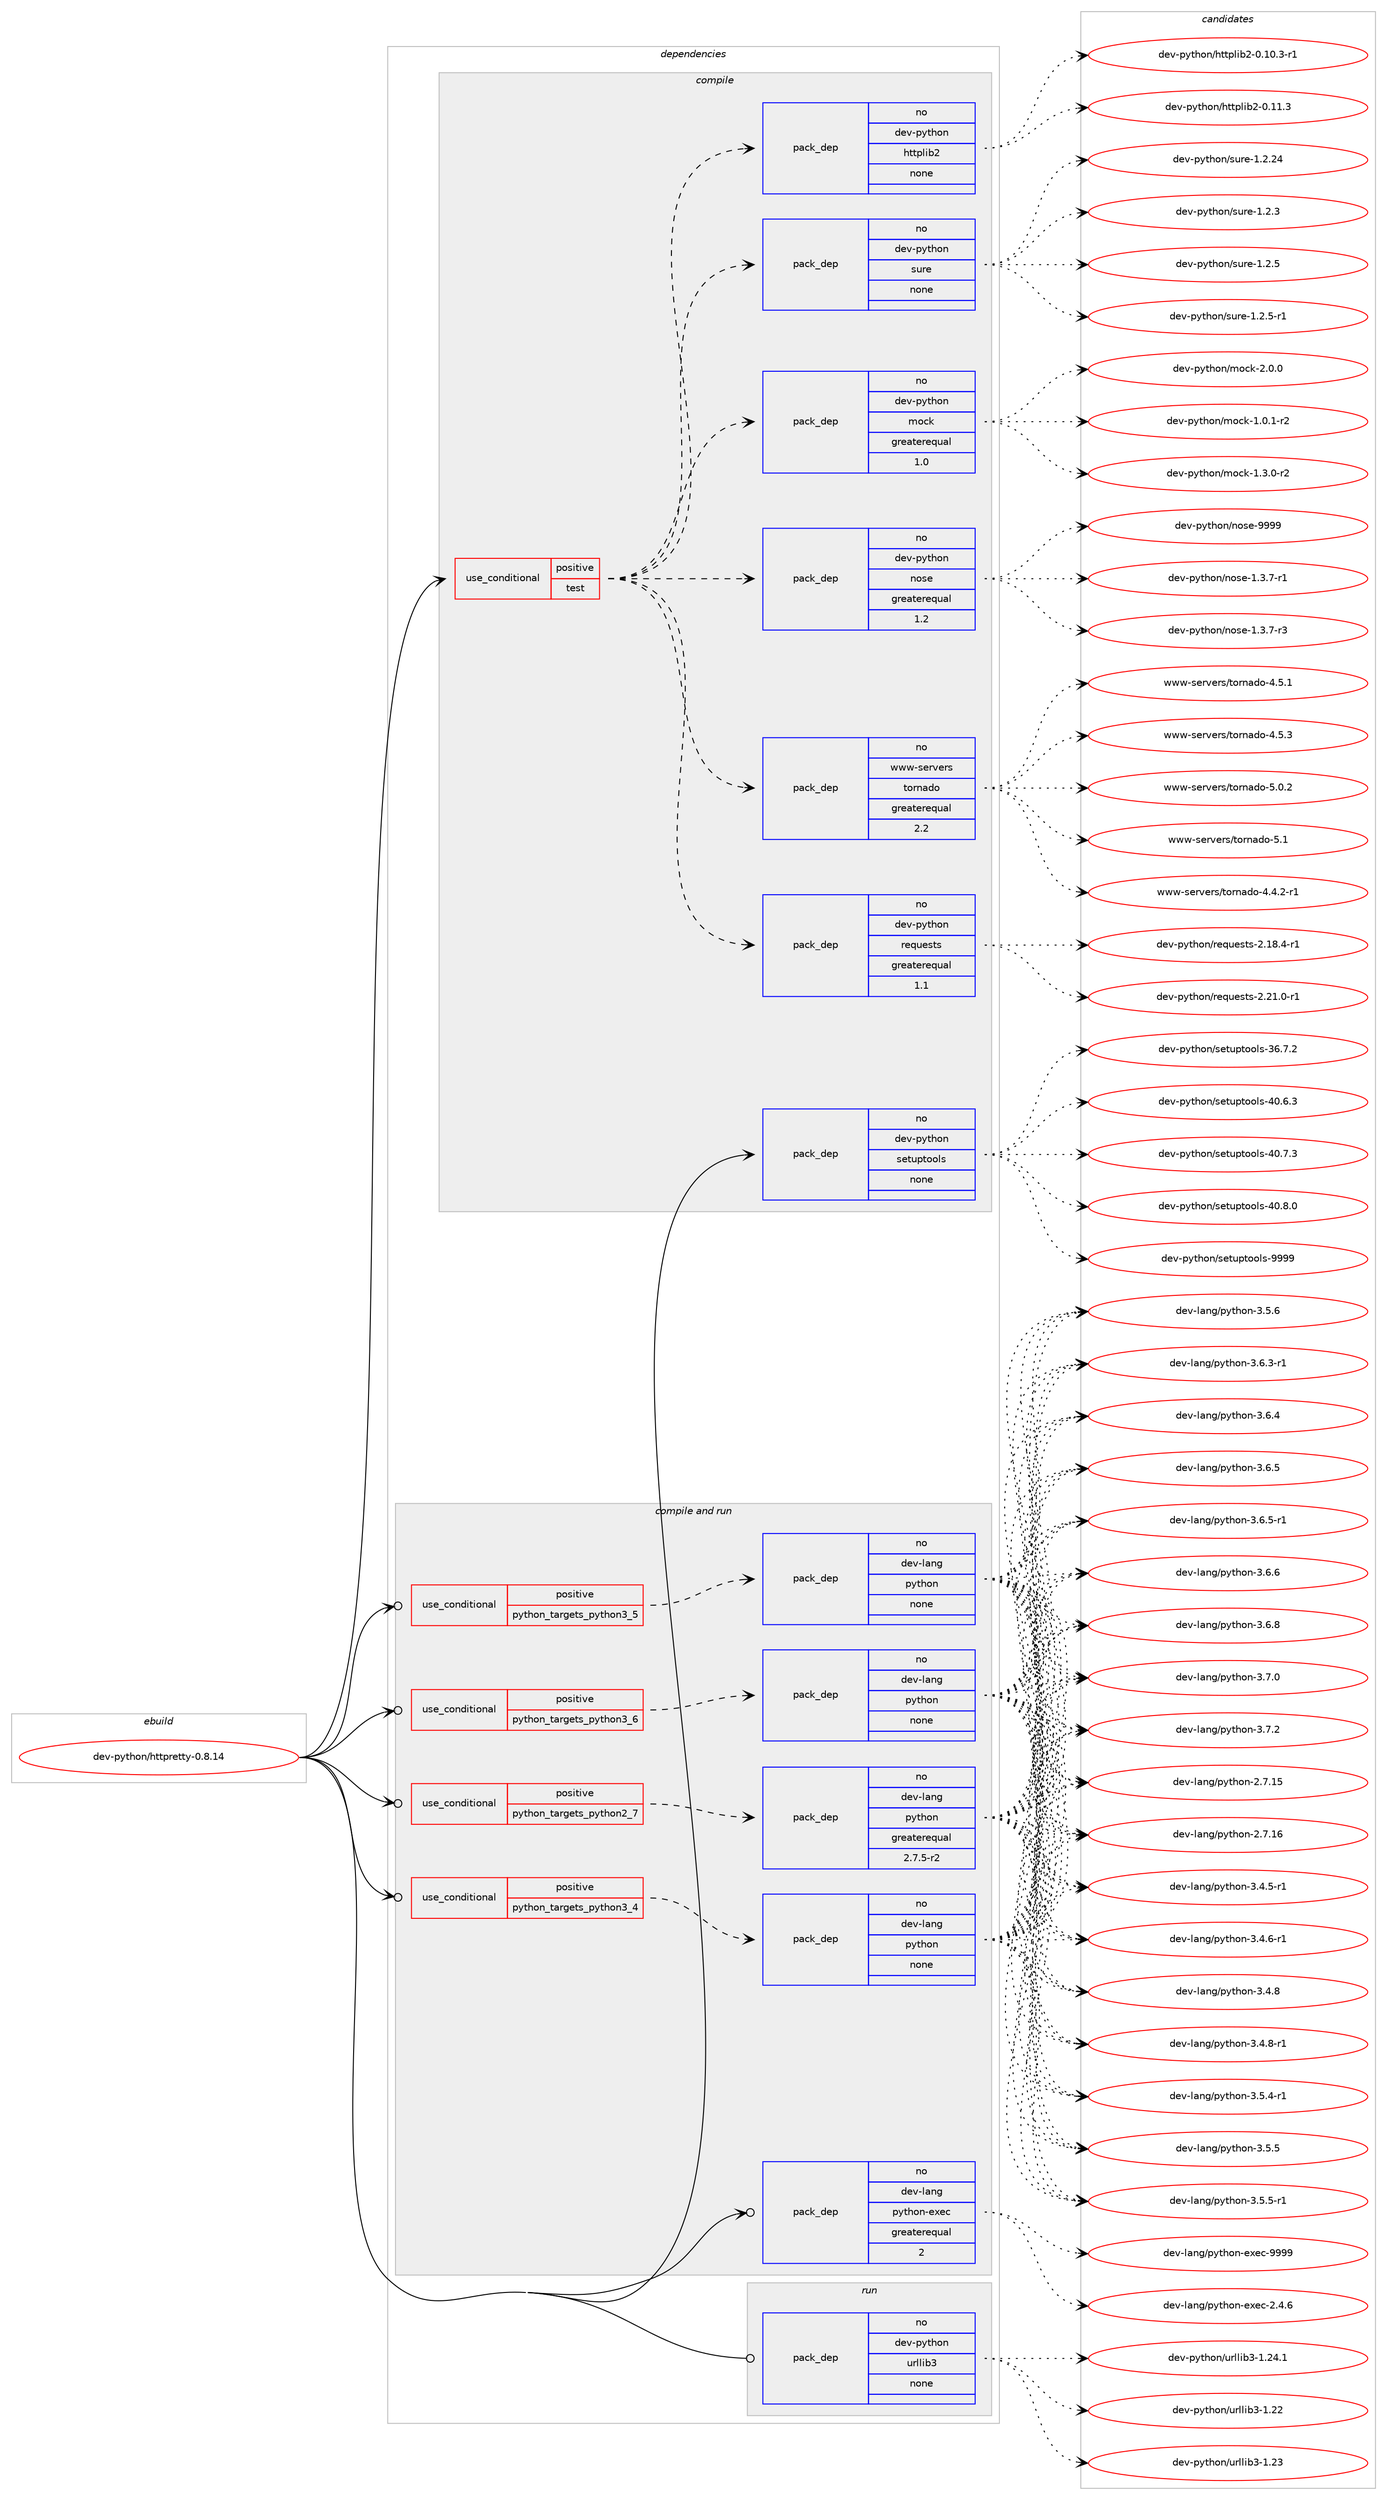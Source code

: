 digraph prolog {

# *************
# Graph options
# *************

newrank=true;
concentrate=true;
compound=true;
graph [rankdir=LR,fontname=Helvetica,fontsize=10,ranksep=1.5];#, ranksep=2.5, nodesep=0.2];
edge  [arrowhead=vee];
node  [fontname=Helvetica,fontsize=10];

# **********
# The ebuild
# **********

subgraph cluster_leftcol {
color=gray;
rank=same;
label=<<i>ebuild</i>>;
id [label="dev-python/httpretty-0.8.14", color=red, width=4, href="../dev-python/httpretty-0.8.14.svg"];
}

# ****************
# The dependencies
# ****************

subgraph cluster_midcol {
color=gray;
label=<<i>dependencies</i>>;
subgraph cluster_compile {
fillcolor="#eeeeee";
style=filled;
label=<<i>compile</i>>;
subgraph cond375488 {
dependency1413056 [label=<<TABLE BORDER="0" CELLBORDER="1" CELLSPACING="0" CELLPADDING="4"><TR><TD ROWSPAN="3" CELLPADDING="10">use_conditional</TD></TR><TR><TD>positive</TD></TR><TR><TD>test</TD></TR></TABLE>>, shape=none, color=red];
subgraph pack1014299 {
dependency1413057 [label=<<TABLE BORDER="0" CELLBORDER="1" CELLSPACING="0" CELLPADDING="4" WIDTH="220"><TR><TD ROWSPAN="6" CELLPADDING="30">pack_dep</TD></TR><TR><TD WIDTH="110">no</TD></TR><TR><TD>dev-python</TD></TR><TR><TD>nose</TD></TR><TR><TD>greaterequal</TD></TR><TR><TD>1.2</TD></TR></TABLE>>, shape=none, color=blue];
}
dependency1413056:e -> dependency1413057:w [weight=20,style="dashed",arrowhead="vee"];
subgraph pack1014300 {
dependency1413058 [label=<<TABLE BORDER="0" CELLBORDER="1" CELLSPACING="0" CELLPADDING="4" WIDTH="220"><TR><TD ROWSPAN="6" CELLPADDING="30">pack_dep</TD></TR><TR><TD WIDTH="110">no</TD></TR><TR><TD>dev-python</TD></TR><TR><TD>mock</TD></TR><TR><TD>greaterequal</TD></TR><TR><TD>1.0</TD></TR></TABLE>>, shape=none, color=blue];
}
dependency1413056:e -> dependency1413058:w [weight=20,style="dashed",arrowhead="vee"];
subgraph pack1014301 {
dependency1413059 [label=<<TABLE BORDER="0" CELLBORDER="1" CELLSPACING="0" CELLPADDING="4" WIDTH="220"><TR><TD ROWSPAN="6" CELLPADDING="30">pack_dep</TD></TR><TR><TD WIDTH="110">no</TD></TR><TR><TD>dev-python</TD></TR><TR><TD>sure</TD></TR><TR><TD>none</TD></TR><TR><TD></TD></TR></TABLE>>, shape=none, color=blue];
}
dependency1413056:e -> dependency1413059:w [weight=20,style="dashed",arrowhead="vee"];
subgraph pack1014302 {
dependency1413060 [label=<<TABLE BORDER="0" CELLBORDER="1" CELLSPACING="0" CELLPADDING="4" WIDTH="220"><TR><TD ROWSPAN="6" CELLPADDING="30">pack_dep</TD></TR><TR><TD WIDTH="110">no</TD></TR><TR><TD>dev-python</TD></TR><TR><TD>httplib2</TD></TR><TR><TD>none</TD></TR><TR><TD></TD></TR></TABLE>>, shape=none, color=blue];
}
dependency1413056:e -> dependency1413060:w [weight=20,style="dashed",arrowhead="vee"];
subgraph pack1014303 {
dependency1413061 [label=<<TABLE BORDER="0" CELLBORDER="1" CELLSPACING="0" CELLPADDING="4" WIDTH="220"><TR><TD ROWSPAN="6" CELLPADDING="30">pack_dep</TD></TR><TR><TD WIDTH="110">no</TD></TR><TR><TD>dev-python</TD></TR><TR><TD>requests</TD></TR><TR><TD>greaterequal</TD></TR><TR><TD>1.1</TD></TR></TABLE>>, shape=none, color=blue];
}
dependency1413056:e -> dependency1413061:w [weight=20,style="dashed",arrowhead="vee"];
subgraph pack1014304 {
dependency1413062 [label=<<TABLE BORDER="0" CELLBORDER="1" CELLSPACING="0" CELLPADDING="4" WIDTH="220"><TR><TD ROWSPAN="6" CELLPADDING="30">pack_dep</TD></TR><TR><TD WIDTH="110">no</TD></TR><TR><TD>www-servers</TD></TR><TR><TD>tornado</TD></TR><TR><TD>greaterequal</TD></TR><TR><TD>2.2</TD></TR></TABLE>>, shape=none, color=blue];
}
dependency1413056:e -> dependency1413062:w [weight=20,style="dashed",arrowhead="vee"];
}
id:e -> dependency1413056:w [weight=20,style="solid",arrowhead="vee"];
subgraph pack1014305 {
dependency1413063 [label=<<TABLE BORDER="0" CELLBORDER="1" CELLSPACING="0" CELLPADDING="4" WIDTH="220"><TR><TD ROWSPAN="6" CELLPADDING="30">pack_dep</TD></TR><TR><TD WIDTH="110">no</TD></TR><TR><TD>dev-python</TD></TR><TR><TD>setuptools</TD></TR><TR><TD>none</TD></TR><TR><TD></TD></TR></TABLE>>, shape=none, color=blue];
}
id:e -> dependency1413063:w [weight=20,style="solid",arrowhead="vee"];
}
subgraph cluster_compileandrun {
fillcolor="#eeeeee";
style=filled;
label=<<i>compile and run</i>>;
subgraph cond375489 {
dependency1413064 [label=<<TABLE BORDER="0" CELLBORDER="1" CELLSPACING="0" CELLPADDING="4"><TR><TD ROWSPAN="3" CELLPADDING="10">use_conditional</TD></TR><TR><TD>positive</TD></TR><TR><TD>python_targets_python2_7</TD></TR></TABLE>>, shape=none, color=red];
subgraph pack1014306 {
dependency1413065 [label=<<TABLE BORDER="0" CELLBORDER="1" CELLSPACING="0" CELLPADDING="4" WIDTH="220"><TR><TD ROWSPAN="6" CELLPADDING="30">pack_dep</TD></TR><TR><TD WIDTH="110">no</TD></TR><TR><TD>dev-lang</TD></TR><TR><TD>python</TD></TR><TR><TD>greaterequal</TD></TR><TR><TD>2.7.5-r2</TD></TR></TABLE>>, shape=none, color=blue];
}
dependency1413064:e -> dependency1413065:w [weight=20,style="dashed",arrowhead="vee"];
}
id:e -> dependency1413064:w [weight=20,style="solid",arrowhead="odotvee"];
subgraph cond375490 {
dependency1413066 [label=<<TABLE BORDER="0" CELLBORDER="1" CELLSPACING="0" CELLPADDING="4"><TR><TD ROWSPAN="3" CELLPADDING="10">use_conditional</TD></TR><TR><TD>positive</TD></TR><TR><TD>python_targets_python3_4</TD></TR></TABLE>>, shape=none, color=red];
subgraph pack1014307 {
dependency1413067 [label=<<TABLE BORDER="0" CELLBORDER="1" CELLSPACING="0" CELLPADDING="4" WIDTH="220"><TR><TD ROWSPAN="6" CELLPADDING="30">pack_dep</TD></TR><TR><TD WIDTH="110">no</TD></TR><TR><TD>dev-lang</TD></TR><TR><TD>python</TD></TR><TR><TD>none</TD></TR><TR><TD></TD></TR></TABLE>>, shape=none, color=blue];
}
dependency1413066:e -> dependency1413067:w [weight=20,style="dashed",arrowhead="vee"];
}
id:e -> dependency1413066:w [weight=20,style="solid",arrowhead="odotvee"];
subgraph cond375491 {
dependency1413068 [label=<<TABLE BORDER="0" CELLBORDER="1" CELLSPACING="0" CELLPADDING="4"><TR><TD ROWSPAN="3" CELLPADDING="10">use_conditional</TD></TR><TR><TD>positive</TD></TR><TR><TD>python_targets_python3_5</TD></TR></TABLE>>, shape=none, color=red];
subgraph pack1014308 {
dependency1413069 [label=<<TABLE BORDER="0" CELLBORDER="1" CELLSPACING="0" CELLPADDING="4" WIDTH="220"><TR><TD ROWSPAN="6" CELLPADDING="30">pack_dep</TD></TR><TR><TD WIDTH="110">no</TD></TR><TR><TD>dev-lang</TD></TR><TR><TD>python</TD></TR><TR><TD>none</TD></TR><TR><TD></TD></TR></TABLE>>, shape=none, color=blue];
}
dependency1413068:e -> dependency1413069:w [weight=20,style="dashed",arrowhead="vee"];
}
id:e -> dependency1413068:w [weight=20,style="solid",arrowhead="odotvee"];
subgraph cond375492 {
dependency1413070 [label=<<TABLE BORDER="0" CELLBORDER="1" CELLSPACING="0" CELLPADDING="4"><TR><TD ROWSPAN="3" CELLPADDING="10">use_conditional</TD></TR><TR><TD>positive</TD></TR><TR><TD>python_targets_python3_6</TD></TR></TABLE>>, shape=none, color=red];
subgraph pack1014309 {
dependency1413071 [label=<<TABLE BORDER="0" CELLBORDER="1" CELLSPACING="0" CELLPADDING="4" WIDTH="220"><TR><TD ROWSPAN="6" CELLPADDING="30">pack_dep</TD></TR><TR><TD WIDTH="110">no</TD></TR><TR><TD>dev-lang</TD></TR><TR><TD>python</TD></TR><TR><TD>none</TD></TR><TR><TD></TD></TR></TABLE>>, shape=none, color=blue];
}
dependency1413070:e -> dependency1413071:w [weight=20,style="dashed",arrowhead="vee"];
}
id:e -> dependency1413070:w [weight=20,style="solid",arrowhead="odotvee"];
subgraph pack1014310 {
dependency1413072 [label=<<TABLE BORDER="0" CELLBORDER="1" CELLSPACING="0" CELLPADDING="4" WIDTH="220"><TR><TD ROWSPAN="6" CELLPADDING="30">pack_dep</TD></TR><TR><TD WIDTH="110">no</TD></TR><TR><TD>dev-lang</TD></TR><TR><TD>python-exec</TD></TR><TR><TD>greaterequal</TD></TR><TR><TD>2</TD></TR></TABLE>>, shape=none, color=blue];
}
id:e -> dependency1413072:w [weight=20,style="solid",arrowhead="odotvee"];
}
subgraph cluster_run {
fillcolor="#eeeeee";
style=filled;
label=<<i>run</i>>;
subgraph pack1014311 {
dependency1413073 [label=<<TABLE BORDER="0" CELLBORDER="1" CELLSPACING="0" CELLPADDING="4" WIDTH="220"><TR><TD ROWSPAN="6" CELLPADDING="30">pack_dep</TD></TR><TR><TD WIDTH="110">no</TD></TR><TR><TD>dev-python</TD></TR><TR><TD>urllib3</TD></TR><TR><TD>none</TD></TR><TR><TD></TD></TR></TABLE>>, shape=none, color=blue];
}
id:e -> dependency1413073:w [weight=20,style="solid",arrowhead="odot"];
}
}

# **************
# The candidates
# **************

subgraph cluster_choices {
rank=same;
color=gray;
label=<<i>candidates</i>>;

subgraph choice1014299 {
color=black;
nodesep=1;
choice10010111845112121116104111110471101111151014549465146554511449 [label="dev-python/nose-1.3.7-r1", color=red, width=4,href="../dev-python/nose-1.3.7-r1.svg"];
choice10010111845112121116104111110471101111151014549465146554511451 [label="dev-python/nose-1.3.7-r3", color=red, width=4,href="../dev-python/nose-1.3.7-r3.svg"];
choice10010111845112121116104111110471101111151014557575757 [label="dev-python/nose-9999", color=red, width=4,href="../dev-python/nose-9999.svg"];
dependency1413057:e -> choice10010111845112121116104111110471101111151014549465146554511449:w [style=dotted,weight="100"];
dependency1413057:e -> choice10010111845112121116104111110471101111151014549465146554511451:w [style=dotted,weight="100"];
dependency1413057:e -> choice10010111845112121116104111110471101111151014557575757:w [style=dotted,weight="100"];
}
subgraph choice1014300 {
color=black;
nodesep=1;
choice1001011184511212111610411111047109111991074549464846494511450 [label="dev-python/mock-1.0.1-r2", color=red, width=4,href="../dev-python/mock-1.0.1-r2.svg"];
choice1001011184511212111610411111047109111991074549465146484511450 [label="dev-python/mock-1.3.0-r2", color=red, width=4,href="../dev-python/mock-1.3.0-r2.svg"];
choice100101118451121211161041111104710911199107455046484648 [label="dev-python/mock-2.0.0", color=red, width=4,href="../dev-python/mock-2.0.0.svg"];
dependency1413058:e -> choice1001011184511212111610411111047109111991074549464846494511450:w [style=dotted,weight="100"];
dependency1413058:e -> choice1001011184511212111610411111047109111991074549465146484511450:w [style=dotted,weight="100"];
dependency1413058:e -> choice100101118451121211161041111104710911199107455046484648:w [style=dotted,weight="100"];
}
subgraph choice1014301 {
color=black;
nodesep=1;
choice100101118451121211161041111104711511711410145494650465052 [label="dev-python/sure-1.2.24", color=red, width=4,href="../dev-python/sure-1.2.24.svg"];
choice1001011184511212111610411111047115117114101454946504651 [label="dev-python/sure-1.2.3", color=red, width=4,href="../dev-python/sure-1.2.3.svg"];
choice1001011184511212111610411111047115117114101454946504653 [label="dev-python/sure-1.2.5", color=red, width=4,href="../dev-python/sure-1.2.5.svg"];
choice10010111845112121116104111110471151171141014549465046534511449 [label="dev-python/sure-1.2.5-r1", color=red, width=4,href="../dev-python/sure-1.2.5-r1.svg"];
dependency1413059:e -> choice100101118451121211161041111104711511711410145494650465052:w [style=dotted,weight="100"];
dependency1413059:e -> choice1001011184511212111610411111047115117114101454946504651:w [style=dotted,weight="100"];
dependency1413059:e -> choice1001011184511212111610411111047115117114101454946504653:w [style=dotted,weight="100"];
dependency1413059:e -> choice10010111845112121116104111110471151171141014549465046534511449:w [style=dotted,weight="100"];
}
subgraph choice1014302 {
color=black;
nodesep=1;
choice10010111845112121116104111110471041161161121081059850454846494846514511449 [label="dev-python/httplib2-0.10.3-r1", color=red, width=4,href="../dev-python/httplib2-0.10.3-r1.svg"];
choice1001011184511212111610411111047104116116112108105985045484649494651 [label="dev-python/httplib2-0.11.3", color=red, width=4,href="../dev-python/httplib2-0.11.3.svg"];
dependency1413060:e -> choice10010111845112121116104111110471041161161121081059850454846494846514511449:w [style=dotted,weight="100"];
dependency1413060:e -> choice1001011184511212111610411111047104116116112108105985045484649494651:w [style=dotted,weight="100"];
}
subgraph choice1014303 {
color=black;
nodesep=1;
choice1001011184511212111610411111047114101113117101115116115455046495646524511449 [label="dev-python/requests-2.18.4-r1", color=red, width=4,href="../dev-python/requests-2.18.4-r1.svg"];
choice1001011184511212111610411111047114101113117101115116115455046504946484511449 [label="dev-python/requests-2.21.0-r1", color=red, width=4,href="../dev-python/requests-2.21.0-r1.svg"];
dependency1413061:e -> choice1001011184511212111610411111047114101113117101115116115455046495646524511449:w [style=dotted,weight="100"];
dependency1413061:e -> choice1001011184511212111610411111047114101113117101115116115455046504946484511449:w [style=dotted,weight="100"];
}
subgraph choice1014304 {
color=black;
nodesep=1;
choice1191191194511510111411810111411547116111114110971001114552465246504511449 [label="www-servers/tornado-4.4.2-r1", color=red, width=4,href="../www-servers/tornado-4.4.2-r1.svg"];
choice119119119451151011141181011141154711611111411097100111455246534649 [label="www-servers/tornado-4.5.1", color=red, width=4,href="../www-servers/tornado-4.5.1.svg"];
choice119119119451151011141181011141154711611111411097100111455246534651 [label="www-servers/tornado-4.5.3", color=red, width=4,href="../www-servers/tornado-4.5.3.svg"];
choice119119119451151011141181011141154711611111411097100111455346484650 [label="www-servers/tornado-5.0.2", color=red, width=4,href="../www-servers/tornado-5.0.2.svg"];
choice11911911945115101114118101114115471161111141109710011145534649 [label="www-servers/tornado-5.1", color=red, width=4,href="../www-servers/tornado-5.1.svg"];
dependency1413062:e -> choice1191191194511510111411810111411547116111114110971001114552465246504511449:w [style=dotted,weight="100"];
dependency1413062:e -> choice119119119451151011141181011141154711611111411097100111455246534649:w [style=dotted,weight="100"];
dependency1413062:e -> choice119119119451151011141181011141154711611111411097100111455246534651:w [style=dotted,weight="100"];
dependency1413062:e -> choice119119119451151011141181011141154711611111411097100111455346484650:w [style=dotted,weight="100"];
dependency1413062:e -> choice11911911945115101114118101114115471161111141109710011145534649:w [style=dotted,weight="100"];
}
subgraph choice1014305 {
color=black;
nodesep=1;
choice100101118451121211161041111104711510111611711211611111110811545515446554650 [label="dev-python/setuptools-36.7.2", color=red, width=4,href="../dev-python/setuptools-36.7.2.svg"];
choice100101118451121211161041111104711510111611711211611111110811545524846544651 [label="dev-python/setuptools-40.6.3", color=red, width=4,href="../dev-python/setuptools-40.6.3.svg"];
choice100101118451121211161041111104711510111611711211611111110811545524846554651 [label="dev-python/setuptools-40.7.3", color=red, width=4,href="../dev-python/setuptools-40.7.3.svg"];
choice100101118451121211161041111104711510111611711211611111110811545524846564648 [label="dev-python/setuptools-40.8.0", color=red, width=4,href="../dev-python/setuptools-40.8.0.svg"];
choice10010111845112121116104111110471151011161171121161111111081154557575757 [label="dev-python/setuptools-9999", color=red, width=4,href="../dev-python/setuptools-9999.svg"];
dependency1413063:e -> choice100101118451121211161041111104711510111611711211611111110811545515446554650:w [style=dotted,weight="100"];
dependency1413063:e -> choice100101118451121211161041111104711510111611711211611111110811545524846544651:w [style=dotted,weight="100"];
dependency1413063:e -> choice100101118451121211161041111104711510111611711211611111110811545524846554651:w [style=dotted,weight="100"];
dependency1413063:e -> choice100101118451121211161041111104711510111611711211611111110811545524846564648:w [style=dotted,weight="100"];
dependency1413063:e -> choice10010111845112121116104111110471151011161171121161111111081154557575757:w [style=dotted,weight="100"];
}
subgraph choice1014306 {
color=black;
nodesep=1;
choice10010111845108971101034711212111610411111045504655464953 [label="dev-lang/python-2.7.15", color=red, width=4,href="../dev-lang/python-2.7.15.svg"];
choice10010111845108971101034711212111610411111045504655464954 [label="dev-lang/python-2.7.16", color=red, width=4,href="../dev-lang/python-2.7.16.svg"];
choice1001011184510897110103471121211161041111104551465246534511449 [label="dev-lang/python-3.4.5-r1", color=red, width=4,href="../dev-lang/python-3.4.5-r1.svg"];
choice1001011184510897110103471121211161041111104551465246544511449 [label="dev-lang/python-3.4.6-r1", color=red, width=4,href="../dev-lang/python-3.4.6-r1.svg"];
choice100101118451089711010347112121116104111110455146524656 [label="dev-lang/python-3.4.8", color=red, width=4,href="../dev-lang/python-3.4.8.svg"];
choice1001011184510897110103471121211161041111104551465246564511449 [label="dev-lang/python-3.4.8-r1", color=red, width=4,href="../dev-lang/python-3.4.8-r1.svg"];
choice1001011184510897110103471121211161041111104551465346524511449 [label="dev-lang/python-3.5.4-r1", color=red, width=4,href="../dev-lang/python-3.5.4-r1.svg"];
choice100101118451089711010347112121116104111110455146534653 [label="dev-lang/python-3.5.5", color=red, width=4,href="../dev-lang/python-3.5.5.svg"];
choice1001011184510897110103471121211161041111104551465346534511449 [label="dev-lang/python-3.5.5-r1", color=red, width=4,href="../dev-lang/python-3.5.5-r1.svg"];
choice100101118451089711010347112121116104111110455146534654 [label="dev-lang/python-3.5.6", color=red, width=4,href="../dev-lang/python-3.5.6.svg"];
choice1001011184510897110103471121211161041111104551465446514511449 [label="dev-lang/python-3.6.3-r1", color=red, width=4,href="../dev-lang/python-3.6.3-r1.svg"];
choice100101118451089711010347112121116104111110455146544652 [label="dev-lang/python-3.6.4", color=red, width=4,href="../dev-lang/python-3.6.4.svg"];
choice100101118451089711010347112121116104111110455146544653 [label="dev-lang/python-3.6.5", color=red, width=4,href="../dev-lang/python-3.6.5.svg"];
choice1001011184510897110103471121211161041111104551465446534511449 [label="dev-lang/python-3.6.5-r1", color=red, width=4,href="../dev-lang/python-3.6.5-r1.svg"];
choice100101118451089711010347112121116104111110455146544654 [label="dev-lang/python-3.6.6", color=red, width=4,href="../dev-lang/python-3.6.6.svg"];
choice100101118451089711010347112121116104111110455146544656 [label="dev-lang/python-3.6.8", color=red, width=4,href="../dev-lang/python-3.6.8.svg"];
choice100101118451089711010347112121116104111110455146554648 [label="dev-lang/python-3.7.0", color=red, width=4,href="../dev-lang/python-3.7.0.svg"];
choice100101118451089711010347112121116104111110455146554650 [label="dev-lang/python-3.7.2", color=red, width=4,href="../dev-lang/python-3.7.2.svg"];
dependency1413065:e -> choice10010111845108971101034711212111610411111045504655464953:w [style=dotted,weight="100"];
dependency1413065:e -> choice10010111845108971101034711212111610411111045504655464954:w [style=dotted,weight="100"];
dependency1413065:e -> choice1001011184510897110103471121211161041111104551465246534511449:w [style=dotted,weight="100"];
dependency1413065:e -> choice1001011184510897110103471121211161041111104551465246544511449:w [style=dotted,weight="100"];
dependency1413065:e -> choice100101118451089711010347112121116104111110455146524656:w [style=dotted,weight="100"];
dependency1413065:e -> choice1001011184510897110103471121211161041111104551465246564511449:w [style=dotted,weight="100"];
dependency1413065:e -> choice1001011184510897110103471121211161041111104551465346524511449:w [style=dotted,weight="100"];
dependency1413065:e -> choice100101118451089711010347112121116104111110455146534653:w [style=dotted,weight="100"];
dependency1413065:e -> choice1001011184510897110103471121211161041111104551465346534511449:w [style=dotted,weight="100"];
dependency1413065:e -> choice100101118451089711010347112121116104111110455146534654:w [style=dotted,weight="100"];
dependency1413065:e -> choice1001011184510897110103471121211161041111104551465446514511449:w [style=dotted,weight="100"];
dependency1413065:e -> choice100101118451089711010347112121116104111110455146544652:w [style=dotted,weight="100"];
dependency1413065:e -> choice100101118451089711010347112121116104111110455146544653:w [style=dotted,weight="100"];
dependency1413065:e -> choice1001011184510897110103471121211161041111104551465446534511449:w [style=dotted,weight="100"];
dependency1413065:e -> choice100101118451089711010347112121116104111110455146544654:w [style=dotted,weight="100"];
dependency1413065:e -> choice100101118451089711010347112121116104111110455146544656:w [style=dotted,weight="100"];
dependency1413065:e -> choice100101118451089711010347112121116104111110455146554648:w [style=dotted,weight="100"];
dependency1413065:e -> choice100101118451089711010347112121116104111110455146554650:w [style=dotted,weight="100"];
}
subgraph choice1014307 {
color=black;
nodesep=1;
choice10010111845108971101034711212111610411111045504655464953 [label="dev-lang/python-2.7.15", color=red, width=4,href="../dev-lang/python-2.7.15.svg"];
choice10010111845108971101034711212111610411111045504655464954 [label="dev-lang/python-2.7.16", color=red, width=4,href="../dev-lang/python-2.7.16.svg"];
choice1001011184510897110103471121211161041111104551465246534511449 [label="dev-lang/python-3.4.5-r1", color=red, width=4,href="../dev-lang/python-3.4.5-r1.svg"];
choice1001011184510897110103471121211161041111104551465246544511449 [label="dev-lang/python-3.4.6-r1", color=red, width=4,href="../dev-lang/python-3.4.6-r1.svg"];
choice100101118451089711010347112121116104111110455146524656 [label="dev-lang/python-3.4.8", color=red, width=4,href="../dev-lang/python-3.4.8.svg"];
choice1001011184510897110103471121211161041111104551465246564511449 [label="dev-lang/python-3.4.8-r1", color=red, width=4,href="../dev-lang/python-3.4.8-r1.svg"];
choice1001011184510897110103471121211161041111104551465346524511449 [label="dev-lang/python-3.5.4-r1", color=red, width=4,href="../dev-lang/python-3.5.4-r1.svg"];
choice100101118451089711010347112121116104111110455146534653 [label="dev-lang/python-3.5.5", color=red, width=4,href="../dev-lang/python-3.5.5.svg"];
choice1001011184510897110103471121211161041111104551465346534511449 [label="dev-lang/python-3.5.5-r1", color=red, width=4,href="../dev-lang/python-3.5.5-r1.svg"];
choice100101118451089711010347112121116104111110455146534654 [label="dev-lang/python-3.5.6", color=red, width=4,href="../dev-lang/python-3.5.6.svg"];
choice1001011184510897110103471121211161041111104551465446514511449 [label="dev-lang/python-3.6.3-r1", color=red, width=4,href="../dev-lang/python-3.6.3-r1.svg"];
choice100101118451089711010347112121116104111110455146544652 [label="dev-lang/python-3.6.4", color=red, width=4,href="../dev-lang/python-3.6.4.svg"];
choice100101118451089711010347112121116104111110455146544653 [label="dev-lang/python-3.6.5", color=red, width=4,href="../dev-lang/python-3.6.5.svg"];
choice1001011184510897110103471121211161041111104551465446534511449 [label="dev-lang/python-3.6.5-r1", color=red, width=4,href="../dev-lang/python-3.6.5-r1.svg"];
choice100101118451089711010347112121116104111110455146544654 [label="dev-lang/python-3.6.6", color=red, width=4,href="../dev-lang/python-3.6.6.svg"];
choice100101118451089711010347112121116104111110455146544656 [label="dev-lang/python-3.6.8", color=red, width=4,href="../dev-lang/python-3.6.8.svg"];
choice100101118451089711010347112121116104111110455146554648 [label="dev-lang/python-3.7.0", color=red, width=4,href="../dev-lang/python-3.7.0.svg"];
choice100101118451089711010347112121116104111110455146554650 [label="dev-lang/python-3.7.2", color=red, width=4,href="../dev-lang/python-3.7.2.svg"];
dependency1413067:e -> choice10010111845108971101034711212111610411111045504655464953:w [style=dotted,weight="100"];
dependency1413067:e -> choice10010111845108971101034711212111610411111045504655464954:w [style=dotted,weight="100"];
dependency1413067:e -> choice1001011184510897110103471121211161041111104551465246534511449:w [style=dotted,weight="100"];
dependency1413067:e -> choice1001011184510897110103471121211161041111104551465246544511449:w [style=dotted,weight="100"];
dependency1413067:e -> choice100101118451089711010347112121116104111110455146524656:w [style=dotted,weight="100"];
dependency1413067:e -> choice1001011184510897110103471121211161041111104551465246564511449:w [style=dotted,weight="100"];
dependency1413067:e -> choice1001011184510897110103471121211161041111104551465346524511449:w [style=dotted,weight="100"];
dependency1413067:e -> choice100101118451089711010347112121116104111110455146534653:w [style=dotted,weight="100"];
dependency1413067:e -> choice1001011184510897110103471121211161041111104551465346534511449:w [style=dotted,weight="100"];
dependency1413067:e -> choice100101118451089711010347112121116104111110455146534654:w [style=dotted,weight="100"];
dependency1413067:e -> choice1001011184510897110103471121211161041111104551465446514511449:w [style=dotted,weight="100"];
dependency1413067:e -> choice100101118451089711010347112121116104111110455146544652:w [style=dotted,weight="100"];
dependency1413067:e -> choice100101118451089711010347112121116104111110455146544653:w [style=dotted,weight="100"];
dependency1413067:e -> choice1001011184510897110103471121211161041111104551465446534511449:w [style=dotted,weight="100"];
dependency1413067:e -> choice100101118451089711010347112121116104111110455146544654:w [style=dotted,weight="100"];
dependency1413067:e -> choice100101118451089711010347112121116104111110455146544656:w [style=dotted,weight="100"];
dependency1413067:e -> choice100101118451089711010347112121116104111110455146554648:w [style=dotted,weight="100"];
dependency1413067:e -> choice100101118451089711010347112121116104111110455146554650:w [style=dotted,weight="100"];
}
subgraph choice1014308 {
color=black;
nodesep=1;
choice10010111845108971101034711212111610411111045504655464953 [label="dev-lang/python-2.7.15", color=red, width=4,href="../dev-lang/python-2.7.15.svg"];
choice10010111845108971101034711212111610411111045504655464954 [label="dev-lang/python-2.7.16", color=red, width=4,href="../dev-lang/python-2.7.16.svg"];
choice1001011184510897110103471121211161041111104551465246534511449 [label="dev-lang/python-3.4.5-r1", color=red, width=4,href="../dev-lang/python-3.4.5-r1.svg"];
choice1001011184510897110103471121211161041111104551465246544511449 [label="dev-lang/python-3.4.6-r1", color=red, width=4,href="../dev-lang/python-3.4.6-r1.svg"];
choice100101118451089711010347112121116104111110455146524656 [label="dev-lang/python-3.4.8", color=red, width=4,href="../dev-lang/python-3.4.8.svg"];
choice1001011184510897110103471121211161041111104551465246564511449 [label="dev-lang/python-3.4.8-r1", color=red, width=4,href="../dev-lang/python-3.4.8-r1.svg"];
choice1001011184510897110103471121211161041111104551465346524511449 [label="dev-lang/python-3.5.4-r1", color=red, width=4,href="../dev-lang/python-3.5.4-r1.svg"];
choice100101118451089711010347112121116104111110455146534653 [label="dev-lang/python-3.5.5", color=red, width=4,href="../dev-lang/python-3.5.5.svg"];
choice1001011184510897110103471121211161041111104551465346534511449 [label="dev-lang/python-3.5.5-r1", color=red, width=4,href="../dev-lang/python-3.5.5-r1.svg"];
choice100101118451089711010347112121116104111110455146534654 [label="dev-lang/python-3.5.6", color=red, width=4,href="../dev-lang/python-3.5.6.svg"];
choice1001011184510897110103471121211161041111104551465446514511449 [label="dev-lang/python-3.6.3-r1", color=red, width=4,href="../dev-lang/python-3.6.3-r1.svg"];
choice100101118451089711010347112121116104111110455146544652 [label="dev-lang/python-3.6.4", color=red, width=4,href="../dev-lang/python-3.6.4.svg"];
choice100101118451089711010347112121116104111110455146544653 [label="dev-lang/python-3.6.5", color=red, width=4,href="../dev-lang/python-3.6.5.svg"];
choice1001011184510897110103471121211161041111104551465446534511449 [label="dev-lang/python-3.6.5-r1", color=red, width=4,href="../dev-lang/python-3.6.5-r1.svg"];
choice100101118451089711010347112121116104111110455146544654 [label="dev-lang/python-3.6.6", color=red, width=4,href="../dev-lang/python-3.6.6.svg"];
choice100101118451089711010347112121116104111110455146544656 [label="dev-lang/python-3.6.8", color=red, width=4,href="../dev-lang/python-3.6.8.svg"];
choice100101118451089711010347112121116104111110455146554648 [label="dev-lang/python-3.7.0", color=red, width=4,href="../dev-lang/python-3.7.0.svg"];
choice100101118451089711010347112121116104111110455146554650 [label="dev-lang/python-3.7.2", color=red, width=4,href="../dev-lang/python-3.7.2.svg"];
dependency1413069:e -> choice10010111845108971101034711212111610411111045504655464953:w [style=dotted,weight="100"];
dependency1413069:e -> choice10010111845108971101034711212111610411111045504655464954:w [style=dotted,weight="100"];
dependency1413069:e -> choice1001011184510897110103471121211161041111104551465246534511449:w [style=dotted,weight="100"];
dependency1413069:e -> choice1001011184510897110103471121211161041111104551465246544511449:w [style=dotted,weight="100"];
dependency1413069:e -> choice100101118451089711010347112121116104111110455146524656:w [style=dotted,weight="100"];
dependency1413069:e -> choice1001011184510897110103471121211161041111104551465246564511449:w [style=dotted,weight="100"];
dependency1413069:e -> choice1001011184510897110103471121211161041111104551465346524511449:w [style=dotted,weight="100"];
dependency1413069:e -> choice100101118451089711010347112121116104111110455146534653:w [style=dotted,weight="100"];
dependency1413069:e -> choice1001011184510897110103471121211161041111104551465346534511449:w [style=dotted,weight="100"];
dependency1413069:e -> choice100101118451089711010347112121116104111110455146534654:w [style=dotted,weight="100"];
dependency1413069:e -> choice1001011184510897110103471121211161041111104551465446514511449:w [style=dotted,weight="100"];
dependency1413069:e -> choice100101118451089711010347112121116104111110455146544652:w [style=dotted,weight="100"];
dependency1413069:e -> choice100101118451089711010347112121116104111110455146544653:w [style=dotted,weight="100"];
dependency1413069:e -> choice1001011184510897110103471121211161041111104551465446534511449:w [style=dotted,weight="100"];
dependency1413069:e -> choice100101118451089711010347112121116104111110455146544654:w [style=dotted,weight="100"];
dependency1413069:e -> choice100101118451089711010347112121116104111110455146544656:w [style=dotted,weight="100"];
dependency1413069:e -> choice100101118451089711010347112121116104111110455146554648:w [style=dotted,weight="100"];
dependency1413069:e -> choice100101118451089711010347112121116104111110455146554650:w [style=dotted,weight="100"];
}
subgraph choice1014309 {
color=black;
nodesep=1;
choice10010111845108971101034711212111610411111045504655464953 [label="dev-lang/python-2.7.15", color=red, width=4,href="../dev-lang/python-2.7.15.svg"];
choice10010111845108971101034711212111610411111045504655464954 [label="dev-lang/python-2.7.16", color=red, width=4,href="../dev-lang/python-2.7.16.svg"];
choice1001011184510897110103471121211161041111104551465246534511449 [label="dev-lang/python-3.4.5-r1", color=red, width=4,href="../dev-lang/python-3.4.5-r1.svg"];
choice1001011184510897110103471121211161041111104551465246544511449 [label="dev-lang/python-3.4.6-r1", color=red, width=4,href="../dev-lang/python-3.4.6-r1.svg"];
choice100101118451089711010347112121116104111110455146524656 [label="dev-lang/python-3.4.8", color=red, width=4,href="../dev-lang/python-3.4.8.svg"];
choice1001011184510897110103471121211161041111104551465246564511449 [label="dev-lang/python-3.4.8-r1", color=red, width=4,href="../dev-lang/python-3.4.8-r1.svg"];
choice1001011184510897110103471121211161041111104551465346524511449 [label="dev-lang/python-3.5.4-r1", color=red, width=4,href="../dev-lang/python-3.5.4-r1.svg"];
choice100101118451089711010347112121116104111110455146534653 [label="dev-lang/python-3.5.5", color=red, width=4,href="../dev-lang/python-3.5.5.svg"];
choice1001011184510897110103471121211161041111104551465346534511449 [label="dev-lang/python-3.5.5-r1", color=red, width=4,href="../dev-lang/python-3.5.5-r1.svg"];
choice100101118451089711010347112121116104111110455146534654 [label="dev-lang/python-3.5.6", color=red, width=4,href="../dev-lang/python-3.5.6.svg"];
choice1001011184510897110103471121211161041111104551465446514511449 [label="dev-lang/python-3.6.3-r1", color=red, width=4,href="../dev-lang/python-3.6.3-r1.svg"];
choice100101118451089711010347112121116104111110455146544652 [label="dev-lang/python-3.6.4", color=red, width=4,href="../dev-lang/python-3.6.4.svg"];
choice100101118451089711010347112121116104111110455146544653 [label="dev-lang/python-3.6.5", color=red, width=4,href="../dev-lang/python-3.6.5.svg"];
choice1001011184510897110103471121211161041111104551465446534511449 [label="dev-lang/python-3.6.5-r1", color=red, width=4,href="../dev-lang/python-3.6.5-r1.svg"];
choice100101118451089711010347112121116104111110455146544654 [label="dev-lang/python-3.6.6", color=red, width=4,href="../dev-lang/python-3.6.6.svg"];
choice100101118451089711010347112121116104111110455146544656 [label="dev-lang/python-3.6.8", color=red, width=4,href="../dev-lang/python-3.6.8.svg"];
choice100101118451089711010347112121116104111110455146554648 [label="dev-lang/python-3.7.0", color=red, width=4,href="../dev-lang/python-3.7.0.svg"];
choice100101118451089711010347112121116104111110455146554650 [label="dev-lang/python-3.7.2", color=red, width=4,href="../dev-lang/python-3.7.2.svg"];
dependency1413071:e -> choice10010111845108971101034711212111610411111045504655464953:w [style=dotted,weight="100"];
dependency1413071:e -> choice10010111845108971101034711212111610411111045504655464954:w [style=dotted,weight="100"];
dependency1413071:e -> choice1001011184510897110103471121211161041111104551465246534511449:w [style=dotted,weight="100"];
dependency1413071:e -> choice1001011184510897110103471121211161041111104551465246544511449:w [style=dotted,weight="100"];
dependency1413071:e -> choice100101118451089711010347112121116104111110455146524656:w [style=dotted,weight="100"];
dependency1413071:e -> choice1001011184510897110103471121211161041111104551465246564511449:w [style=dotted,weight="100"];
dependency1413071:e -> choice1001011184510897110103471121211161041111104551465346524511449:w [style=dotted,weight="100"];
dependency1413071:e -> choice100101118451089711010347112121116104111110455146534653:w [style=dotted,weight="100"];
dependency1413071:e -> choice1001011184510897110103471121211161041111104551465346534511449:w [style=dotted,weight="100"];
dependency1413071:e -> choice100101118451089711010347112121116104111110455146534654:w [style=dotted,weight="100"];
dependency1413071:e -> choice1001011184510897110103471121211161041111104551465446514511449:w [style=dotted,weight="100"];
dependency1413071:e -> choice100101118451089711010347112121116104111110455146544652:w [style=dotted,weight="100"];
dependency1413071:e -> choice100101118451089711010347112121116104111110455146544653:w [style=dotted,weight="100"];
dependency1413071:e -> choice1001011184510897110103471121211161041111104551465446534511449:w [style=dotted,weight="100"];
dependency1413071:e -> choice100101118451089711010347112121116104111110455146544654:w [style=dotted,weight="100"];
dependency1413071:e -> choice100101118451089711010347112121116104111110455146544656:w [style=dotted,weight="100"];
dependency1413071:e -> choice100101118451089711010347112121116104111110455146554648:w [style=dotted,weight="100"];
dependency1413071:e -> choice100101118451089711010347112121116104111110455146554650:w [style=dotted,weight="100"];
}
subgraph choice1014310 {
color=black;
nodesep=1;
choice1001011184510897110103471121211161041111104510112010199455046524654 [label="dev-lang/python-exec-2.4.6", color=red, width=4,href="../dev-lang/python-exec-2.4.6.svg"];
choice10010111845108971101034711212111610411111045101120101994557575757 [label="dev-lang/python-exec-9999", color=red, width=4,href="../dev-lang/python-exec-9999.svg"];
dependency1413072:e -> choice1001011184510897110103471121211161041111104510112010199455046524654:w [style=dotted,weight="100"];
dependency1413072:e -> choice10010111845108971101034711212111610411111045101120101994557575757:w [style=dotted,weight="100"];
}
subgraph choice1014311 {
color=black;
nodesep=1;
choice100101118451121211161041111104711711410810810598514549465050 [label="dev-python/urllib3-1.22", color=red, width=4,href="../dev-python/urllib3-1.22.svg"];
choice100101118451121211161041111104711711410810810598514549465051 [label="dev-python/urllib3-1.23", color=red, width=4,href="../dev-python/urllib3-1.23.svg"];
choice1001011184511212111610411111047117114108108105985145494650524649 [label="dev-python/urllib3-1.24.1", color=red, width=4,href="../dev-python/urllib3-1.24.1.svg"];
dependency1413073:e -> choice100101118451121211161041111104711711410810810598514549465050:w [style=dotted,weight="100"];
dependency1413073:e -> choice100101118451121211161041111104711711410810810598514549465051:w [style=dotted,weight="100"];
dependency1413073:e -> choice1001011184511212111610411111047117114108108105985145494650524649:w [style=dotted,weight="100"];
}
}

}
